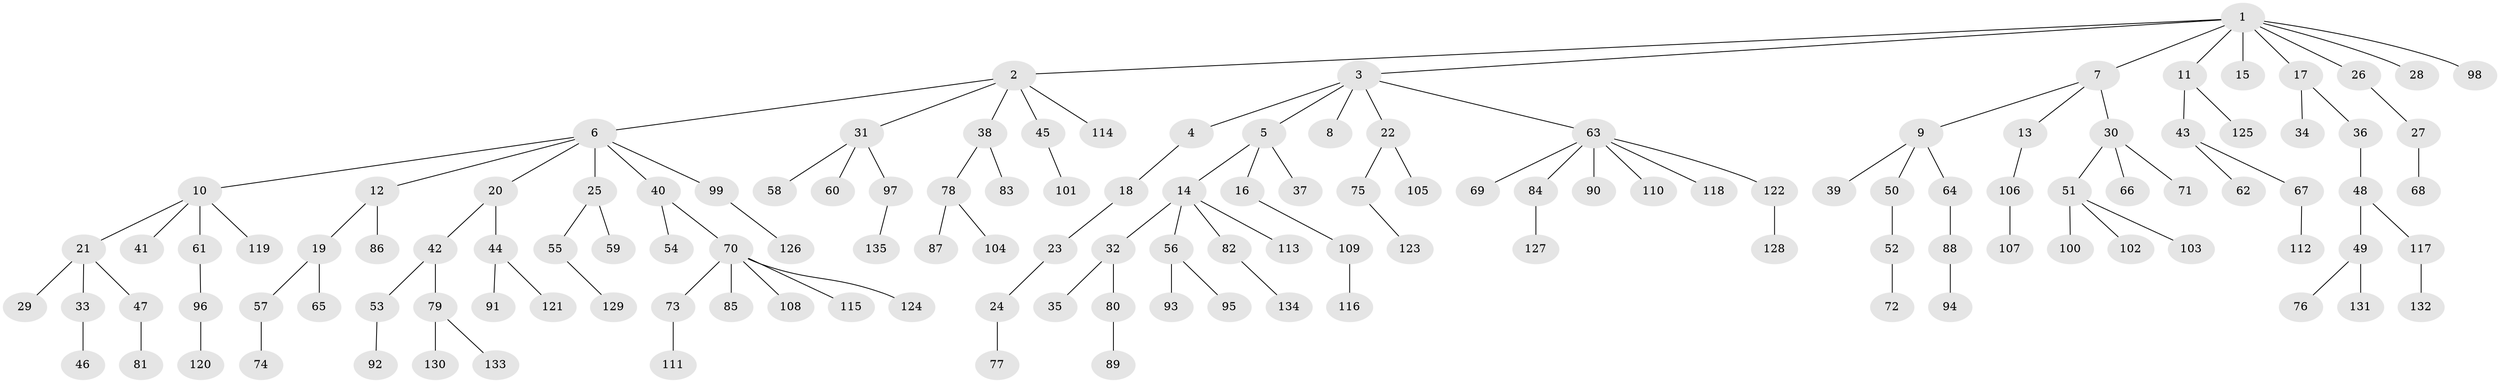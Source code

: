 // coarse degree distribution, {13: 0.012345679012345678, 6: 0.012345679012345678, 4: 0.037037037037037035, 7: 0.024691358024691357, 5: 0.024691358024691357, 1: 0.5679012345679012, 3: 0.08641975308641975, 2: 0.2345679012345679}
// Generated by graph-tools (version 1.1) at 2025/19/03/04/25 18:19:25]
// undirected, 135 vertices, 134 edges
graph export_dot {
graph [start="1"]
  node [color=gray90,style=filled];
  1;
  2;
  3;
  4;
  5;
  6;
  7;
  8;
  9;
  10;
  11;
  12;
  13;
  14;
  15;
  16;
  17;
  18;
  19;
  20;
  21;
  22;
  23;
  24;
  25;
  26;
  27;
  28;
  29;
  30;
  31;
  32;
  33;
  34;
  35;
  36;
  37;
  38;
  39;
  40;
  41;
  42;
  43;
  44;
  45;
  46;
  47;
  48;
  49;
  50;
  51;
  52;
  53;
  54;
  55;
  56;
  57;
  58;
  59;
  60;
  61;
  62;
  63;
  64;
  65;
  66;
  67;
  68;
  69;
  70;
  71;
  72;
  73;
  74;
  75;
  76;
  77;
  78;
  79;
  80;
  81;
  82;
  83;
  84;
  85;
  86;
  87;
  88;
  89;
  90;
  91;
  92;
  93;
  94;
  95;
  96;
  97;
  98;
  99;
  100;
  101;
  102;
  103;
  104;
  105;
  106;
  107;
  108;
  109;
  110;
  111;
  112;
  113;
  114;
  115;
  116;
  117;
  118;
  119;
  120;
  121;
  122;
  123;
  124;
  125;
  126;
  127;
  128;
  129;
  130;
  131;
  132;
  133;
  134;
  135;
  1 -- 2;
  1 -- 3;
  1 -- 7;
  1 -- 11;
  1 -- 15;
  1 -- 17;
  1 -- 26;
  1 -- 28;
  1 -- 98;
  2 -- 6;
  2 -- 31;
  2 -- 38;
  2 -- 45;
  2 -- 114;
  3 -- 4;
  3 -- 5;
  3 -- 8;
  3 -- 22;
  3 -- 63;
  4 -- 18;
  5 -- 14;
  5 -- 16;
  5 -- 37;
  6 -- 10;
  6 -- 12;
  6 -- 20;
  6 -- 25;
  6 -- 40;
  6 -- 99;
  7 -- 9;
  7 -- 13;
  7 -- 30;
  9 -- 39;
  9 -- 50;
  9 -- 64;
  10 -- 21;
  10 -- 41;
  10 -- 61;
  10 -- 119;
  11 -- 43;
  11 -- 125;
  12 -- 19;
  12 -- 86;
  13 -- 106;
  14 -- 32;
  14 -- 56;
  14 -- 82;
  14 -- 113;
  16 -- 109;
  17 -- 34;
  17 -- 36;
  18 -- 23;
  19 -- 57;
  19 -- 65;
  20 -- 42;
  20 -- 44;
  21 -- 29;
  21 -- 33;
  21 -- 47;
  22 -- 75;
  22 -- 105;
  23 -- 24;
  24 -- 77;
  25 -- 55;
  25 -- 59;
  26 -- 27;
  27 -- 68;
  30 -- 51;
  30 -- 66;
  30 -- 71;
  31 -- 58;
  31 -- 60;
  31 -- 97;
  32 -- 35;
  32 -- 80;
  33 -- 46;
  36 -- 48;
  38 -- 78;
  38 -- 83;
  40 -- 54;
  40 -- 70;
  42 -- 53;
  42 -- 79;
  43 -- 62;
  43 -- 67;
  44 -- 91;
  44 -- 121;
  45 -- 101;
  47 -- 81;
  48 -- 49;
  48 -- 117;
  49 -- 76;
  49 -- 131;
  50 -- 52;
  51 -- 100;
  51 -- 102;
  51 -- 103;
  52 -- 72;
  53 -- 92;
  55 -- 129;
  56 -- 93;
  56 -- 95;
  57 -- 74;
  61 -- 96;
  63 -- 69;
  63 -- 84;
  63 -- 90;
  63 -- 110;
  63 -- 118;
  63 -- 122;
  64 -- 88;
  67 -- 112;
  70 -- 73;
  70 -- 85;
  70 -- 108;
  70 -- 115;
  70 -- 124;
  73 -- 111;
  75 -- 123;
  78 -- 87;
  78 -- 104;
  79 -- 130;
  79 -- 133;
  80 -- 89;
  82 -- 134;
  84 -- 127;
  88 -- 94;
  96 -- 120;
  97 -- 135;
  99 -- 126;
  106 -- 107;
  109 -- 116;
  117 -- 132;
  122 -- 128;
}
